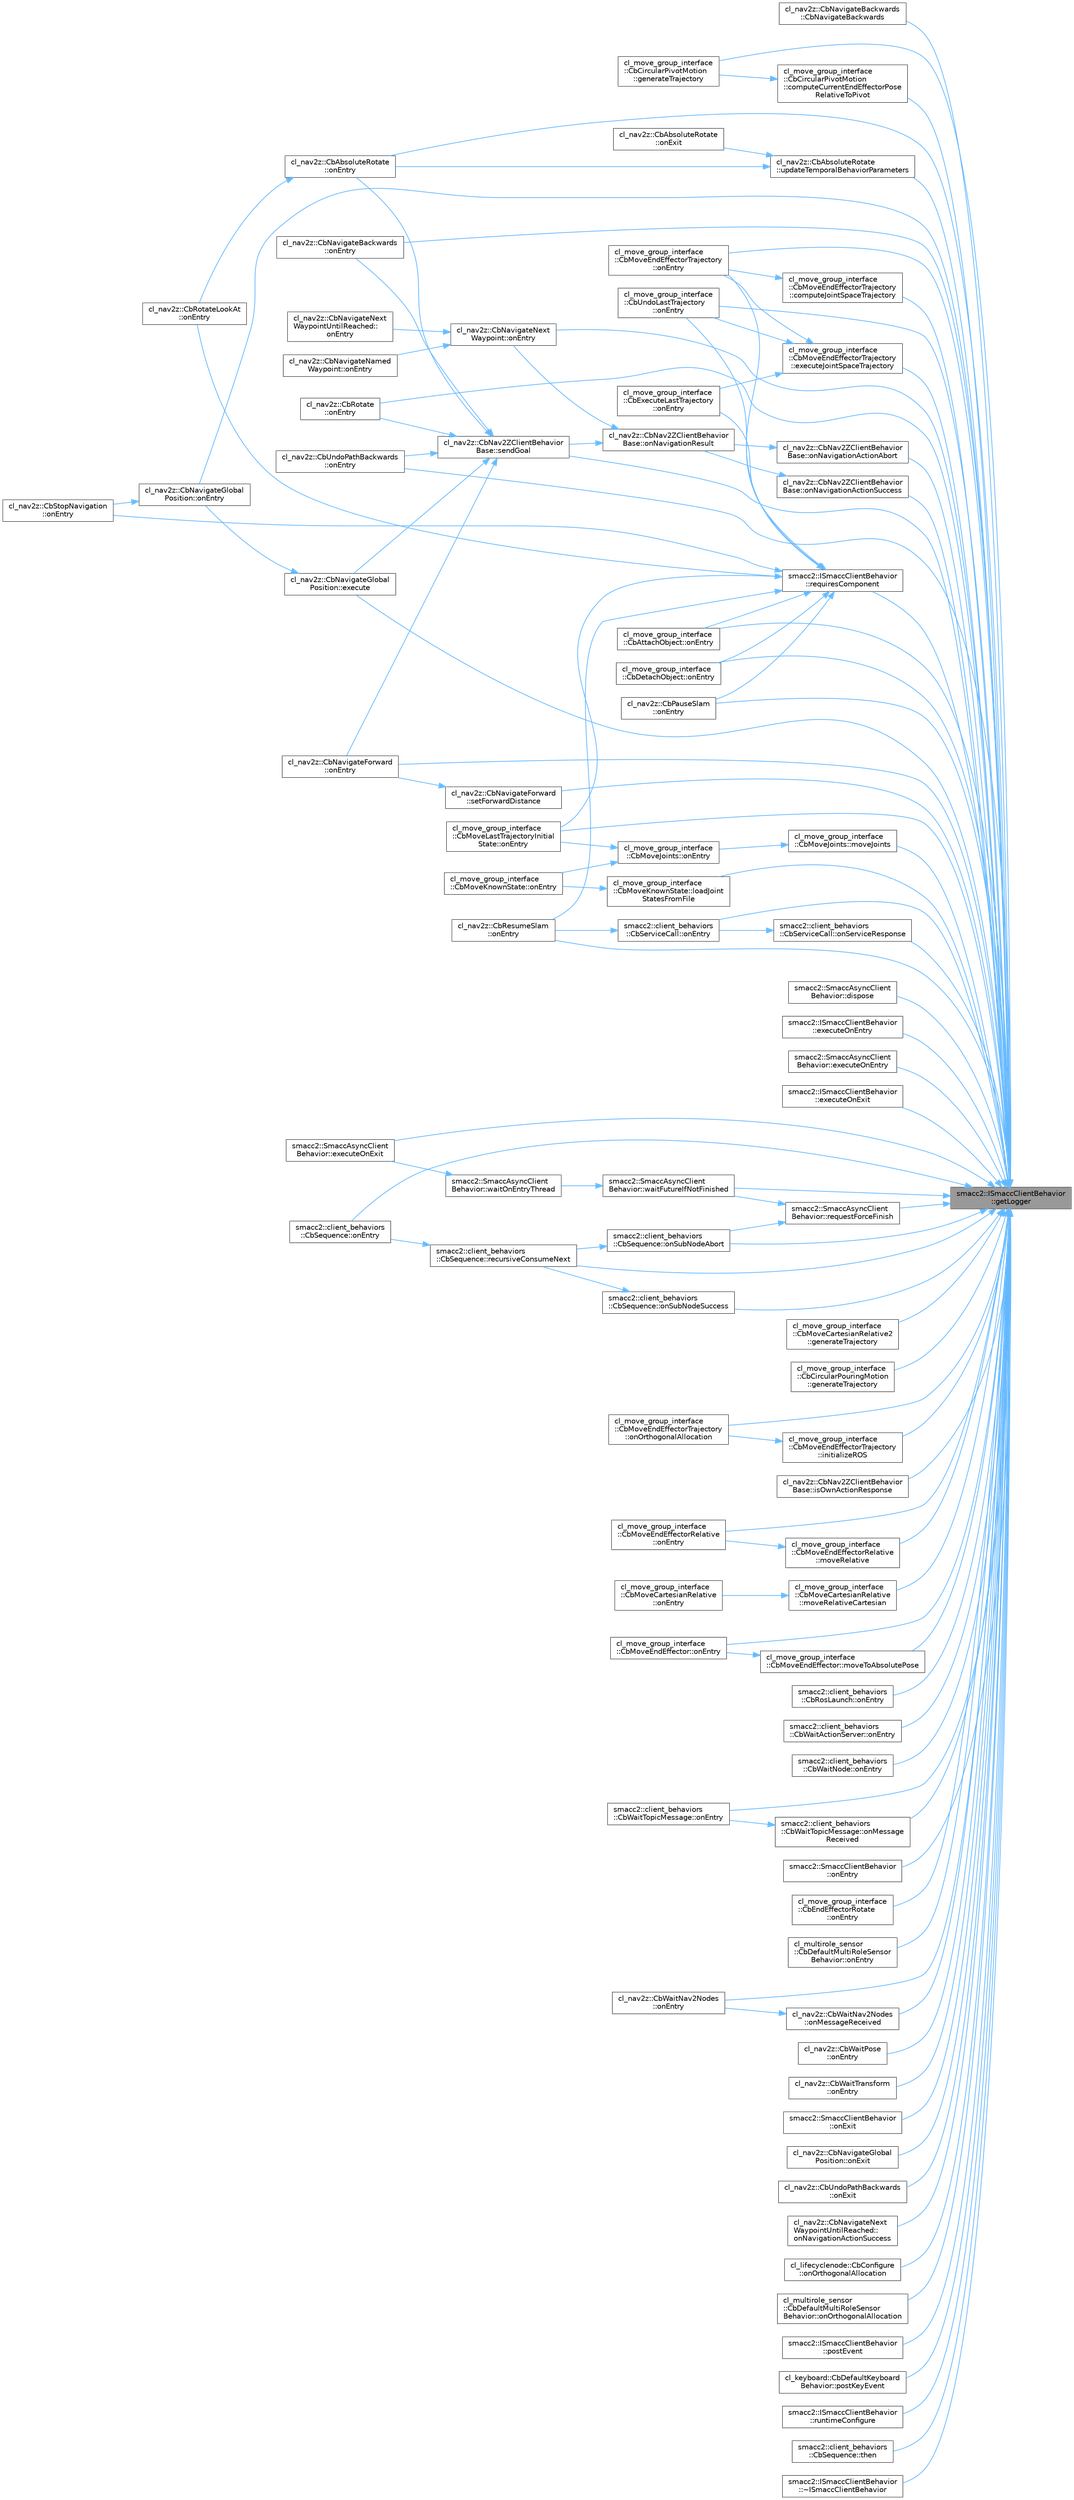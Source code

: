digraph "smacc2::ISmaccClientBehavior::getLogger"
{
 // LATEX_PDF_SIZE
  bgcolor="transparent";
  edge [fontname=Helvetica,fontsize=10,labelfontname=Helvetica,labelfontsize=10];
  node [fontname=Helvetica,fontsize=10,shape=box,height=0.2,width=0.4];
  rankdir="RL";
  Node1 [label="smacc2::ISmaccClientBehavior\l::getLogger",height=0.2,width=0.4,color="gray40", fillcolor="grey60", style="filled", fontcolor="black",tooltip=" "];
  Node1 -> Node2 [dir="back",color="steelblue1",style="solid"];
  Node2 [label="cl_nav2z::CbNavigateBackwards\l::CbNavigateBackwards",height=0.2,width=0.4,color="grey40", fillcolor="white", style="filled",URL="$classcl__nav2z_1_1CbNavigateBackwards.html#a773f653438003fb6ac8bf2ba2a210f3a",tooltip=" "];
  Node1 -> Node3 [dir="back",color="steelblue1",style="solid"];
  Node3 [label="cl_move_group_interface\l::CbCircularPivotMotion\l::computeCurrentEndEffectorPose\lRelativeToPivot",height=0.2,width=0.4,color="grey40", fillcolor="white", style="filled",URL="$classcl__move__group__interface_1_1CbCircularPivotMotion.html#a147d7113ed686709dc2d362e56a95ad9",tooltip=" "];
  Node3 -> Node4 [dir="back",color="steelblue1",style="solid"];
  Node4 [label="cl_move_group_interface\l::CbCircularPivotMotion\l::generateTrajectory",height=0.2,width=0.4,color="grey40", fillcolor="white", style="filled",URL="$classcl__move__group__interface_1_1CbCircularPivotMotion.html#a8d019ec6b9b26a2af0740b915d441a40",tooltip=" "];
  Node1 -> Node5 [dir="back",color="steelblue1",style="solid"];
  Node5 [label="cl_move_group_interface\l::CbMoveEndEffectorTrajectory\l::computeJointSpaceTrajectory",height=0.2,width=0.4,color="grey40", fillcolor="white", style="filled",URL="$classcl__move__group__interface_1_1CbMoveEndEffectorTrajectory.html#a055e5496616a4290dedc221eadf7b765",tooltip=" "];
  Node5 -> Node6 [dir="back",color="steelblue1",style="solid"];
  Node6 [label="cl_move_group_interface\l::CbMoveEndEffectorTrajectory\l::onEntry",height=0.2,width=0.4,color="grey40", fillcolor="white", style="filled",URL="$classcl__move__group__interface_1_1CbMoveEndEffectorTrajectory.html#aaedd074fd178c6390a4a3f1ccff23ad3",tooltip=" "];
  Node1 -> Node7 [dir="back",color="steelblue1",style="solid"];
  Node7 [label="smacc2::SmaccAsyncClient\lBehavior::dispose",height=0.2,width=0.4,color="grey40", fillcolor="white", style="filled",URL="$classsmacc2_1_1SmaccAsyncClientBehavior.html#a47bfbd4f801b61e43cd16d42eace3461",tooltip=" "];
  Node1 -> Node8 [dir="back",color="steelblue1",style="solid"];
  Node8 [label="cl_nav2z::CbNavigateGlobal\lPosition::execute",height=0.2,width=0.4,color="grey40", fillcolor="white", style="filled",URL="$classcl__nav2z_1_1CbNavigateGlobalPosition.html#acc4b46d05935ce9f6afd3abc583d15d1",tooltip=" "];
  Node8 -> Node9 [dir="back",color="steelblue1",style="solid"];
  Node9 [label="cl_nav2z::CbNavigateGlobal\lPosition::onEntry",height=0.2,width=0.4,color="grey40", fillcolor="white", style="filled",URL="$classcl__nav2z_1_1CbNavigateGlobalPosition.html#a4d66c40d65ba439921e9b6fce8709ae3",tooltip=" "];
  Node9 -> Node10 [dir="back",color="steelblue1",style="solid"];
  Node10 [label="cl_nav2z::CbStopNavigation\l::onEntry",height=0.2,width=0.4,color="grey40", fillcolor="white", style="filled",URL="$classcl__nav2z_1_1CbStopNavigation.html#a7928708eb42b3ab14df5f280a5c86b1a",tooltip=" "];
  Node1 -> Node11 [dir="back",color="steelblue1",style="solid"];
  Node11 [label="cl_move_group_interface\l::CbMoveEndEffectorTrajectory\l::executeJointSpaceTrajectory",height=0.2,width=0.4,color="grey40", fillcolor="white", style="filled",URL="$classcl__move__group__interface_1_1CbMoveEndEffectorTrajectory.html#af3fdebf965562ae42df2030855797568",tooltip=" "];
  Node11 -> Node12 [dir="back",color="steelblue1",style="solid"];
  Node12 [label="cl_move_group_interface\l::CbExecuteLastTrajectory\l::onEntry",height=0.2,width=0.4,color="grey40", fillcolor="white", style="filled",URL="$classcl__move__group__interface_1_1CbExecuteLastTrajectory.html#ac78713663c39635ca5ac9a749503e800",tooltip=" "];
  Node11 -> Node6 [dir="back",color="steelblue1",style="solid"];
  Node11 -> Node13 [dir="back",color="steelblue1",style="solid"];
  Node13 [label="cl_move_group_interface\l::CbUndoLastTrajectory\l::onEntry",height=0.2,width=0.4,color="grey40", fillcolor="white", style="filled",URL="$classcl__move__group__interface_1_1CbUndoLastTrajectory.html#a3c55fa93ff65d8eccb8cc14a420cb7b2",tooltip=" "];
  Node1 -> Node14 [dir="back",color="steelblue1",style="solid"];
  Node14 [label="smacc2::ISmaccClientBehavior\l::executeOnEntry",height=0.2,width=0.4,color="grey40", fillcolor="white", style="filled",URL="$classsmacc2_1_1ISmaccClientBehavior.html#a6023043addf5703480ffbec2d68151fc",tooltip=" "];
  Node1 -> Node15 [dir="back",color="steelblue1",style="solid"];
  Node15 [label="smacc2::SmaccAsyncClient\lBehavior::executeOnEntry",height=0.2,width=0.4,color="grey40", fillcolor="white", style="filled",URL="$classsmacc2_1_1SmaccAsyncClientBehavior.html#a2b6eb9adadced6735dc75e532a294376",tooltip=" "];
  Node1 -> Node16 [dir="back",color="steelblue1",style="solid"];
  Node16 [label="smacc2::ISmaccClientBehavior\l::executeOnExit",height=0.2,width=0.4,color="grey40", fillcolor="white", style="filled",URL="$classsmacc2_1_1ISmaccClientBehavior.html#a71f2dbb38777256565395baa92ba796b",tooltip=" "];
  Node1 -> Node17 [dir="back",color="steelblue1",style="solid"];
  Node17 [label="smacc2::SmaccAsyncClient\lBehavior::executeOnExit",height=0.2,width=0.4,color="grey40", fillcolor="white", style="filled",URL="$classsmacc2_1_1SmaccAsyncClientBehavior.html#ac6b465d4b59eb2bbb00d83a4bbd98881",tooltip=" "];
  Node1 -> Node4 [dir="back",color="steelblue1",style="solid"];
  Node1 -> Node18 [dir="back",color="steelblue1",style="solid"];
  Node18 [label="cl_move_group_interface\l::CbMoveCartesianRelative2\l::generateTrajectory",height=0.2,width=0.4,color="grey40", fillcolor="white", style="filled",URL="$classcl__move__group__interface_1_1CbMoveCartesianRelative2.html#a6a7be34d35865a627bfc3656c4053dba",tooltip=" "];
  Node1 -> Node19 [dir="back",color="steelblue1",style="solid"];
  Node19 [label="cl_move_group_interface\l::CbCircularPouringMotion\l::generateTrajectory",height=0.2,width=0.4,color="grey40", fillcolor="white", style="filled",URL="$classcl__move__group__interface_1_1CbCircularPouringMotion.html#a9150bb3731082aad3af2d7d6e067a344",tooltip=" "];
  Node1 -> Node20 [dir="back",color="steelblue1",style="solid"];
  Node20 [label="cl_move_group_interface\l::CbMoveEndEffectorTrajectory\l::initializeROS",height=0.2,width=0.4,color="grey40", fillcolor="white", style="filled",URL="$classcl__move__group__interface_1_1CbMoveEndEffectorTrajectory.html#afcee8f3853a5cef8806137a304c8a14b",tooltip=" "];
  Node20 -> Node21 [dir="back",color="steelblue1",style="solid"];
  Node21 [label="cl_move_group_interface\l::CbMoveEndEffectorTrajectory\l::onOrthogonalAllocation",height=0.2,width=0.4,color="grey40", fillcolor="white", style="filled",URL="$classcl__move__group__interface_1_1CbMoveEndEffectorTrajectory.html#aae4797fba54cb3bf371cc67d26a82186",tooltip=" "];
  Node1 -> Node22 [dir="back",color="steelblue1",style="solid"];
  Node22 [label="cl_nav2z::CbNav2ZClientBehavior\lBase::isOwnActionResponse",height=0.2,width=0.4,color="grey40", fillcolor="white", style="filled",URL="$classcl__nav2z_1_1CbNav2ZClientBehaviorBase.html#a510f0b38a12025d2869c44d8bb06bc4b",tooltip=" "];
  Node1 -> Node23 [dir="back",color="steelblue1",style="solid"];
  Node23 [label="cl_move_group_interface\l::CbMoveKnownState::loadJoint\lStatesFromFile",height=0.2,width=0.4,color="grey40", fillcolor="white", style="filled",URL="$classcl__move__group__interface_1_1CbMoveKnownState.html#a3998d6e04560c6c4f36a3cb6f6a86780",tooltip=" "];
  Node23 -> Node24 [dir="back",color="steelblue1",style="solid"];
  Node24 [label="cl_move_group_interface\l::CbMoveKnownState::onEntry",height=0.2,width=0.4,color="grey40", fillcolor="white", style="filled",URL="$classcl__move__group__interface_1_1CbMoveKnownState.html#aa9853ccca0b0e872498683e4b2f88870",tooltip=" "];
  Node1 -> Node25 [dir="back",color="steelblue1",style="solid"];
  Node25 [label="cl_move_group_interface\l::CbMoveJoints::moveJoints",height=0.2,width=0.4,color="grey40", fillcolor="white", style="filled",URL="$classcl__move__group__interface_1_1CbMoveJoints.html#ad91d243eb8a818e240d85e5a7fdea68d",tooltip=" "];
  Node25 -> Node26 [dir="back",color="steelblue1",style="solid"];
  Node26 [label="cl_move_group_interface\l::CbMoveJoints::onEntry",height=0.2,width=0.4,color="grey40", fillcolor="white", style="filled",URL="$classcl__move__group__interface_1_1CbMoveJoints.html#a23e4181af695aed9fa6bb4ae3f17fd76",tooltip=" "];
  Node26 -> Node24 [dir="back",color="steelblue1",style="solid"];
  Node26 -> Node27 [dir="back",color="steelblue1",style="solid"];
  Node27 [label="cl_move_group_interface\l::CbMoveLastTrajectoryInitial\lState::onEntry",height=0.2,width=0.4,color="grey40", fillcolor="white", style="filled",URL="$classcl__move__group__interface_1_1CbMoveLastTrajectoryInitialState.html#ad51f4883ea1f7442875cda06c3d474c3",tooltip=" "];
  Node1 -> Node28 [dir="back",color="steelblue1",style="solid"];
  Node28 [label="cl_move_group_interface\l::CbMoveEndEffectorRelative\l::moveRelative",height=0.2,width=0.4,color="grey40", fillcolor="white", style="filled",URL="$classcl__move__group__interface_1_1CbMoveEndEffectorRelative.html#a4ae9a793a19c728f68d475c44de650e7",tooltip=" "];
  Node28 -> Node29 [dir="back",color="steelblue1",style="solid"];
  Node29 [label="cl_move_group_interface\l::CbMoveEndEffectorRelative\l::onEntry",height=0.2,width=0.4,color="grey40", fillcolor="white", style="filled",URL="$classcl__move__group__interface_1_1CbMoveEndEffectorRelative.html#a805a9d0f85ecdb1f503c1d6349ed9036",tooltip=" "];
  Node1 -> Node30 [dir="back",color="steelblue1",style="solid"];
  Node30 [label="cl_move_group_interface\l::CbMoveCartesianRelative\l::moveRelativeCartesian",height=0.2,width=0.4,color="grey40", fillcolor="white", style="filled",URL="$classcl__move__group__interface_1_1CbMoveCartesianRelative.html#aaa16780d9496e4a6fcb1fdda8e83eeb7",tooltip=" "];
  Node30 -> Node31 [dir="back",color="steelblue1",style="solid"];
  Node31 [label="cl_move_group_interface\l::CbMoveCartesianRelative\l::onEntry",height=0.2,width=0.4,color="grey40", fillcolor="white", style="filled",URL="$classcl__move__group__interface_1_1CbMoveCartesianRelative.html#a7d65e3d5fa3f2c7b47d9cbe631f448ad",tooltip=" "];
  Node1 -> Node32 [dir="back",color="steelblue1",style="solid"];
  Node32 [label="cl_move_group_interface\l::CbMoveEndEffector::moveToAbsolutePose",height=0.2,width=0.4,color="grey40", fillcolor="white", style="filled",URL="$classcl__move__group__interface_1_1CbMoveEndEffector.html#aaef5a309ddff2d88648ebdb5ab38bed1",tooltip=" "];
  Node32 -> Node33 [dir="back",color="steelblue1",style="solid"];
  Node33 [label="cl_move_group_interface\l::CbMoveEndEffector::onEntry",height=0.2,width=0.4,color="grey40", fillcolor="white", style="filled",URL="$classcl__move__group__interface_1_1CbMoveEndEffector.html#a7e7c22ac6c5725bc95e9852c3f6d939d",tooltip=" "];
  Node1 -> Node34 [dir="back",color="steelblue1",style="solid"];
  Node34 [label="smacc2::client_behaviors\l::CbServiceCall::onEntry",height=0.2,width=0.4,color="grey40", fillcolor="white", style="filled",URL="$classsmacc2_1_1client__behaviors_1_1CbServiceCall.html#a6049c06953bb8f27da6091e46326c216",tooltip=" "];
  Node34 -> Node35 [dir="back",color="steelblue1",style="solid"];
  Node35 [label="cl_nav2z::CbResumeSlam\l::onEntry",height=0.2,width=0.4,color="grey40", fillcolor="white", style="filled",URL="$classcl__nav2z_1_1CbResumeSlam.html#a12e6681b8c02ca2334a7c2859dd3c4b5",tooltip=" "];
  Node1 -> Node36 [dir="back",color="steelblue1",style="solid"];
  Node36 [label="smacc2::client_behaviors\l::CbRosLaunch::onEntry",height=0.2,width=0.4,color="grey40", fillcolor="white", style="filled",URL="$classsmacc2_1_1client__behaviors_1_1CbRosLaunch.html#aae95c9cde3fac627a2a753ccd3530973",tooltip=" "];
  Node1 -> Node37 [dir="back",color="steelblue1",style="solid"];
  Node37 [label="smacc2::client_behaviors\l::CbSequence::onEntry",height=0.2,width=0.4,color="grey40", fillcolor="white", style="filled",URL="$classsmacc2_1_1client__behaviors_1_1CbSequence.html#a10a20843aeec1423678a83b276de9937",tooltip=" "];
  Node1 -> Node38 [dir="back",color="steelblue1",style="solid"];
  Node38 [label="smacc2::client_behaviors\l::CbWaitActionServer::onEntry",height=0.2,width=0.4,color="grey40", fillcolor="white", style="filled",URL="$classsmacc2_1_1client__behaviors_1_1CbWaitActionServer.html#a4ee43154d74c3f69db4d1b11241c623f",tooltip=" "];
  Node1 -> Node39 [dir="back",color="steelblue1",style="solid"];
  Node39 [label="smacc2::client_behaviors\l::CbWaitNode::onEntry",height=0.2,width=0.4,color="grey40", fillcolor="white", style="filled",URL="$classsmacc2_1_1client__behaviors_1_1CbWaitNode.html#a633991b94c29d53c4654212b3ab6d908",tooltip=" "];
  Node1 -> Node40 [dir="back",color="steelblue1",style="solid"];
  Node40 [label="smacc2::client_behaviors\l::CbWaitTopicMessage::onEntry",height=0.2,width=0.4,color="grey40", fillcolor="white", style="filled",URL="$classsmacc2_1_1client__behaviors_1_1CbWaitTopicMessage.html#af32119d355d659a52f61b7ec86139248",tooltip=" "];
  Node1 -> Node41 [dir="back",color="steelblue1",style="solid"];
  Node41 [label="smacc2::SmaccClientBehavior\l::onEntry",height=0.2,width=0.4,color="grey40", fillcolor="white", style="filled",URL="$classsmacc2_1_1SmaccClientBehavior.html#a76709bc1e6d20d817b4ee734922d012d",tooltip=" "];
  Node1 -> Node42 [dir="back",color="steelblue1",style="solid"];
  Node42 [label="cl_move_group_interface\l::CbAttachObject::onEntry",height=0.2,width=0.4,color="grey40", fillcolor="white", style="filled",URL="$classcl__move__group__interface_1_1CbAttachObject.html#a05cd996ea25ee1b2ae74541a5ec56e98",tooltip=" "];
  Node1 -> Node43 [dir="back",color="steelblue1",style="solid"];
  Node43 [label="cl_move_group_interface\l::CbDetachObject::onEntry",height=0.2,width=0.4,color="grey40", fillcolor="white", style="filled",URL="$classcl__move__group__interface_1_1CbDetachObject.html#a04af88f1d9b64c43eb2620ac5bd62c35",tooltip=" "];
  Node1 -> Node44 [dir="back",color="steelblue1",style="solid"];
  Node44 [label="cl_move_group_interface\l::CbEndEffectorRotate\l::onEntry",height=0.2,width=0.4,color="grey40", fillcolor="white", style="filled",URL="$classcl__move__group__interface_1_1CbEndEffectorRotate.html#a3e60bfba48906696587d66af89f7ee2b",tooltip=" "];
  Node1 -> Node33 [dir="back",color="steelblue1",style="solid"];
  Node1 -> Node29 [dir="back",color="steelblue1",style="solid"];
  Node1 -> Node6 [dir="back",color="steelblue1",style="solid"];
  Node1 -> Node27 [dir="back",color="steelblue1",style="solid"];
  Node1 -> Node13 [dir="back",color="steelblue1",style="solid"];
  Node1 -> Node45 [dir="back",color="steelblue1",style="solid"];
  Node45 [label="cl_multirole_sensor\l::CbDefaultMultiRoleSensor\lBehavior::onEntry",height=0.2,width=0.4,color="grey40", fillcolor="white", style="filled",URL="$classcl__multirole__sensor_1_1CbDefaultMultiRoleSensorBehavior.html#a54e7f0f2958ef2d7acd97dc33ec0d6de",tooltip=" "];
  Node1 -> Node46 [dir="back",color="steelblue1",style="solid"];
  Node46 [label="cl_nav2z::CbAbsoluteRotate\l::onEntry",height=0.2,width=0.4,color="grey40", fillcolor="white", style="filled",URL="$classcl__nav2z_1_1CbAbsoluteRotate.html#a7a0d844c774290aa785c14a3e7d87f05",tooltip=" "];
  Node46 -> Node47 [dir="back",color="steelblue1",style="solid"];
  Node47 [label="cl_nav2z::CbRotateLookAt\l::onEntry",height=0.2,width=0.4,color="grey40", fillcolor="white", style="filled",URL="$classcl__nav2z_1_1CbRotateLookAt.html#a415f89642f17e9111647d2318ed9b053",tooltip=" "];
  Node1 -> Node48 [dir="back",color="steelblue1",style="solid"];
  Node48 [label="cl_nav2z::CbNavigateBackwards\l::onEntry",height=0.2,width=0.4,color="grey40", fillcolor="white", style="filled",URL="$classcl__nav2z_1_1CbNavigateBackwards.html#acef8d8088ab7c70d8cbdcbecbaae8f80",tooltip=" "];
  Node1 -> Node49 [dir="back",color="steelblue1",style="solid"];
  Node49 [label="cl_nav2z::CbNavigateForward\l::onEntry",height=0.2,width=0.4,color="grey40", fillcolor="white", style="filled",URL="$classcl__nav2z_1_1CbNavigateForward.html#ae56089851b4128ca0adeeb3c885770cf",tooltip=" "];
  Node1 -> Node9 [dir="back",color="steelblue1",style="solid"];
  Node1 -> Node50 [dir="back",color="steelblue1",style="solid"];
  Node50 [label="cl_nav2z::CbNavigateNext\lWaypoint::onEntry",height=0.2,width=0.4,color="grey40", fillcolor="white", style="filled",URL="$classcl__nav2z_1_1CbNavigateNextWaypoint.html#ac546e1622eb9894228846b814e48afea",tooltip=" "];
  Node50 -> Node51 [dir="back",color="steelblue1",style="solid"];
  Node51 [label="cl_nav2z::CbNavigateNamed\lWaypoint::onEntry",height=0.2,width=0.4,color="grey40", fillcolor="white", style="filled",URL="$classcl__nav2z_1_1CbNavigateNamedWaypoint.html#a08fc01469398220c035e7c3fac4ae598",tooltip=" "];
  Node50 -> Node52 [dir="back",color="steelblue1",style="solid"];
  Node52 [label="cl_nav2z::CbNavigateNext\lWaypointUntilReached::\lonEntry",height=0.2,width=0.4,color="grey40", fillcolor="white", style="filled",URL="$classcl__nav2z_1_1CbNavigateNextWaypointUntilReached.html#a8768836e087f12cbb477aa509e28a947",tooltip=" "];
  Node1 -> Node53 [dir="back",color="steelblue1",style="solid"];
  Node53 [label="cl_nav2z::CbPauseSlam\l::onEntry",height=0.2,width=0.4,color="grey40", fillcolor="white", style="filled",URL="$classcl__nav2z_1_1CbPauseSlam.html#a71e51fae6cced9d07050abeaa5939c04",tooltip=" "];
  Node1 -> Node35 [dir="back",color="steelblue1",style="solid"];
  Node1 -> Node54 [dir="back",color="steelblue1",style="solid"];
  Node54 [label="cl_nav2z::CbRotate\l::onEntry",height=0.2,width=0.4,color="grey40", fillcolor="white", style="filled",URL="$classcl__nav2z_1_1CbRotate.html#a73303c69ad571c99128374b7b9627154",tooltip=" "];
  Node1 -> Node55 [dir="back",color="steelblue1",style="solid"];
  Node55 [label="cl_nav2z::CbUndoPathBackwards\l::onEntry",height=0.2,width=0.4,color="grey40", fillcolor="white", style="filled",URL="$classcl__nav2z_1_1CbUndoPathBackwards.html#a91ca11650da3d18f9815794613f95644",tooltip=" "];
  Node1 -> Node56 [dir="back",color="steelblue1",style="solid"];
  Node56 [label="cl_nav2z::CbWaitNav2Nodes\l::onEntry",height=0.2,width=0.4,color="grey40", fillcolor="white", style="filled",URL="$classcl__nav2z_1_1CbWaitNav2Nodes.html#a2bb49a9bebd31942978aa3e55252e18c",tooltip=" "];
  Node1 -> Node57 [dir="back",color="steelblue1",style="solid"];
  Node57 [label="cl_nav2z::CbWaitPose\l::onEntry",height=0.2,width=0.4,color="grey40", fillcolor="white", style="filled",URL="$classcl__nav2z_1_1CbWaitPose.html#ad7fefe80e23680cb624b5445dde4765b",tooltip=" "];
  Node1 -> Node58 [dir="back",color="steelblue1",style="solid"];
  Node58 [label="cl_nav2z::CbWaitTransform\l::onEntry",height=0.2,width=0.4,color="grey40", fillcolor="white", style="filled",URL="$classcl__nav2z_1_1CbWaitTransform.html#aab1d8c287d24fd2e14efc2fdab6bb2ae",tooltip=" "];
  Node1 -> Node59 [dir="back",color="steelblue1",style="solid"];
  Node59 [label="smacc2::SmaccClientBehavior\l::onExit",height=0.2,width=0.4,color="grey40", fillcolor="white", style="filled",URL="$classsmacc2_1_1SmaccClientBehavior.html#ac3af41d6d490e3dec661d3b446c073cd",tooltip=" "];
  Node1 -> Node60 [dir="back",color="steelblue1",style="solid"];
  Node60 [label="cl_nav2z::CbNavigateGlobal\lPosition::onExit",height=0.2,width=0.4,color="grey40", fillcolor="white", style="filled",URL="$classcl__nav2z_1_1CbNavigateGlobalPosition.html#a498b4ece34b719147aa37701db11ccda",tooltip=" "];
  Node1 -> Node61 [dir="back",color="steelblue1",style="solid"];
  Node61 [label="cl_nav2z::CbUndoPathBackwards\l::onExit",height=0.2,width=0.4,color="grey40", fillcolor="white", style="filled",URL="$classcl__nav2z_1_1CbUndoPathBackwards.html#ac6effc89cd93afe1775d94d328b853ee",tooltip=" "];
  Node1 -> Node62 [dir="back",color="steelblue1",style="solid"];
  Node62 [label="cl_nav2z::CbWaitNav2Nodes\l::onMessageReceived",height=0.2,width=0.4,color="grey40", fillcolor="white", style="filled",URL="$classcl__nav2z_1_1CbWaitNav2Nodes.html#a444c563ea6a6a3af6988fbb35a79bfb8",tooltip=" "];
  Node62 -> Node56 [dir="back",color="steelblue1",style="solid"];
  Node1 -> Node63 [dir="back",color="steelblue1",style="solid"];
  Node63 [label="smacc2::client_behaviors\l::CbWaitTopicMessage::onMessage\lReceived",height=0.2,width=0.4,color="grey40", fillcolor="white", style="filled",URL="$classsmacc2_1_1client__behaviors_1_1CbWaitTopicMessage.html#a373938a6c7bd8c0cead2a70000ece324",tooltip=" "];
  Node63 -> Node40 [dir="back",color="steelblue1",style="solid"];
  Node1 -> Node64 [dir="back",color="steelblue1",style="solid"];
  Node64 [label="cl_nav2z::CbNav2ZClientBehavior\lBase::onNavigationActionAbort",height=0.2,width=0.4,color="grey40", fillcolor="white", style="filled",URL="$classcl__nav2z_1_1CbNav2ZClientBehaviorBase.html#ac1509a1f84bdf6f4a0d62dbde6a8c12f",tooltip=" "];
  Node64 -> Node65 [dir="back",color="steelblue1",style="solid"];
  Node65 [label="cl_nav2z::CbNav2ZClientBehavior\lBase::onNavigationResult",height=0.2,width=0.4,color="grey40", fillcolor="white", style="filled",URL="$classcl__nav2z_1_1CbNav2ZClientBehaviorBase.html#a27843e175cfac316a613a0a342c7e450",tooltip=" "];
  Node65 -> Node50 [dir="back",color="steelblue1",style="solid"];
  Node65 -> Node66 [dir="back",color="steelblue1",style="solid"];
  Node66 [label="cl_nav2z::CbNav2ZClientBehavior\lBase::sendGoal",height=0.2,width=0.4,color="grey40", fillcolor="white", style="filled",URL="$classcl__nav2z_1_1CbNav2ZClientBehaviorBase.html#a1b4b0601a185ffc77453c1a5b35d21e0",tooltip=" "];
  Node66 -> Node8 [dir="back",color="steelblue1",style="solid"];
  Node66 -> Node46 [dir="back",color="steelblue1",style="solid"];
  Node66 -> Node48 [dir="back",color="steelblue1",style="solid"];
  Node66 -> Node49 [dir="back",color="steelblue1",style="solid"];
  Node66 -> Node54 [dir="back",color="steelblue1",style="solid"];
  Node66 -> Node55 [dir="back",color="steelblue1",style="solid"];
  Node1 -> Node67 [dir="back",color="steelblue1",style="solid"];
  Node67 [label="cl_nav2z::CbNav2ZClientBehavior\lBase::onNavigationActionSuccess",height=0.2,width=0.4,color="grey40", fillcolor="white", style="filled",URL="$classcl__nav2z_1_1CbNav2ZClientBehaviorBase.html#ab56a07ee9a373cb628f02bc90a658260",tooltip=" "];
  Node67 -> Node65 [dir="back",color="steelblue1",style="solid"];
  Node1 -> Node68 [dir="back",color="steelblue1",style="solid"];
  Node68 [label="cl_nav2z::CbNavigateNext\lWaypointUntilReached::\lonNavigationActionSuccess",height=0.2,width=0.4,color="grey40", fillcolor="white", style="filled",URL="$classcl__nav2z_1_1CbNavigateNextWaypointUntilReached.html#a2f87fc1116b5c92b56ca1abcd812b861",tooltip=" "];
  Node1 -> Node69 [dir="back",color="steelblue1",style="solid"];
  Node69 [label="cl_lifecyclenode::CbConfigure\l::onOrthogonalAllocation",height=0.2,width=0.4,color="grey40", fillcolor="white", style="filled",URL="$classcl__lifecyclenode_1_1CbConfigure.html#af445dd34c48b165f96bdda83b50de854",tooltip=" "];
  Node1 -> Node21 [dir="back",color="steelblue1",style="solid"];
  Node1 -> Node70 [dir="back",color="steelblue1",style="solid"];
  Node70 [label="cl_multirole_sensor\l::CbDefaultMultiRoleSensor\lBehavior::onOrthogonalAllocation",height=0.2,width=0.4,color="grey40", fillcolor="white", style="filled",URL="$classcl__multirole__sensor_1_1CbDefaultMultiRoleSensorBehavior.html#a28b95d00ed02dde8779cc23101961294",tooltip=" "];
  Node1 -> Node71 [dir="back",color="steelblue1",style="solid"];
  Node71 [label="smacc2::client_behaviors\l::CbServiceCall::onServiceResponse",height=0.2,width=0.4,color="grey40", fillcolor="white", style="filled",URL="$classsmacc2_1_1client__behaviors_1_1CbServiceCall.html#ad8c4ddfa92c700cbdfba3fd169918078",tooltip=" "];
  Node71 -> Node34 [dir="back",color="steelblue1",style="solid"];
  Node1 -> Node72 [dir="back",color="steelblue1",style="solid"];
  Node72 [label="smacc2::client_behaviors\l::CbSequence::onSubNodeAbort",height=0.2,width=0.4,color="grey40", fillcolor="white", style="filled",URL="$classsmacc2_1_1client__behaviors_1_1CbSequence.html#aaedd8949d2b735ab33736cd7cd50e3d1",tooltip=" "];
  Node72 -> Node73 [dir="back",color="steelblue1",style="solid"];
  Node73 [label="smacc2::client_behaviors\l::CbSequence::recursiveConsumeNext",height=0.2,width=0.4,color="grey40", fillcolor="white", style="filled",URL="$classsmacc2_1_1client__behaviors_1_1CbSequence.html#a12134dc5895463a357084e4d02307e34",tooltip=" "];
  Node73 -> Node37 [dir="back",color="steelblue1",style="solid"];
  Node1 -> Node74 [dir="back",color="steelblue1",style="solid"];
  Node74 [label="smacc2::client_behaviors\l::CbSequence::onSubNodeSuccess",height=0.2,width=0.4,color="grey40", fillcolor="white", style="filled",URL="$classsmacc2_1_1client__behaviors_1_1CbSequence.html#a32b382ce5e7c67ed483422fc166d36ad",tooltip=" "];
  Node74 -> Node73 [dir="back",color="steelblue1",style="solid"];
  Node1 -> Node75 [dir="back",color="steelblue1",style="solid"];
  Node75 [label="smacc2::ISmaccClientBehavior\l::postEvent",height=0.2,width=0.4,color="grey40", fillcolor="white", style="filled",URL="$classsmacc2_1_1ISmaccClientBehavior.html#a400af032797d2461602187cd52590287",tooltip=" "];
  Node1 -> Node76 [dir="back",color="steelblue1",style="solid"];
  Node76 [label="cl_keyboard::CbDefaultKeyboard\lBehavior::postKeyEvent",height=0.2,width=0.4,color="grey40", fillcolor="white", style="filled",URL="$classcl__keyboard_1_1CbDefaultKeyboardBehavior.html#afe6105db2d58fee99754cb4a47835988",tooltip=" "];
  Node1 -> Node73 [dir="back",color="steelblue1",style="solid"];
  Node1 -> Node77 [dir="back",color="steelblue1",style="solid"];
  Node77 [label="smacc2::SmaccAsyncClient\lBehavior::requestForceFinish",height=0.2,width=0.4,color="grey40", fillcolor="white", style="filled",URL="$classsmacc2_1_1SmaccAsyncClientBehavior.html#abc3c38acbfdaaacae312c2f1ea5fc0c0",tooltip=" "];
  Node77 -> Node72 [dir="back",color="steelblue1",style="solid"];
  Node77 -> Node78 [dir="back",color="steelblue1",style="solid"];
  Node78 [label="smacc2::SmaccAsyncClient\lBehavior::waitFutureIfNotFinished",height=0.2,width=0.4,color="grey40", fillcolor="white", style="filled",URL="$classsmacc2_1_1SmaccAsyncClientBehavior.html#a7dc88f16678fb9ca0c05c0df40239826",tooltip=" "];
  Node78 -> Node79 [dir="back",color="steelblue1",style="solid"];
  Node79 [label="smacc2::SmaccAsyncClient\lBehavior::waitOnEntryThread",height=0.2,width=0.4,color="grey40", fillcolor="white", style="filled",URL="$classsmacc2_1_1SmaccAsyncClientBehavior.html#af104edcfa226d8aa2294bb9c82768b78",tooltip=" "];
  Node79 -> Node17 [dir="back",color="steelblue1",style="solid"];
  Node1 -> Node80 [dir="back",color="steelblue1",style="solid"];
  Node80 [label="smacc2::ISmaccClientBehavior\l::requiresComponent",height=0.2,width=0.4,color="grey40", fillcolor="white", style="filled",URL="$classsmacc2_1_1ISmaccClientBehavior.html#ae07cf749254cca233e15dc6f991aec12",tooltip=" "];
  Node80 -> Node42 [dir="back",color="steelblue1",style="solid"];
  Node80 -> Node43 [dir="back",color="steelblue1",style="solid"];
  Node80 -> Node12 [dir="back",color="steelblue1",style="solid"];
  Node80 -> Node6 [dir="back",color="steelblue1",style="solid"];
  Node80 -> Node27 [dir="back",color="steelblue1",style="solid"];
  Node80 -> Node13 [dir="back",color="steelblue1",style="solid"];
  Node80 -> Node53 [dir="back",color="steelblue1",style="solid"];
  Node80 -> Node35 [dir="back",color="steelblue1",style="solid"];
  Node80 -> Node47 [dir="back",color="steelblue1",style="solid"];
  Node80 -> Node10 [dir="back",color="steelblue1",style="solid"];
  Node1 -> Node81 [dir="back",color="steelblue1",style="solid"];
  Node81 [label="smacc2::ISmaccClientBehavior\l::runtimeConfigure",height=0.2,width=0.4,color="grey40", fillcolor="white", style="filled",URL="$classsmacc2_1_1ISmaccClientBehavior.html#acd2a5c4ae1da00de4cc4e0f26fb6b094",tooltip=" "];
  Node1 -> Node66 [dir="back",color="steelblue1",style="solid"];
  Node1 -> Node82 [dir="back",color="steelblue1",style="solid"];
  Node82 [label="cl_nav2z::CbNavigateForward\l::setForwardDistance",height=0.2,width=0.4,color="grey40", fillcolor="white", style="filled",URL="$classcl__nav2z_1_1CbNavigateForward.html#a7f563b8647170bff6d9542ad90b3a954",tooltip=" "];
  Node82 -> Node49 [dir="back",color="steelblue1",style="solid"];
  Node1 -> Node83 [dir="back",color="steelblue1",style="solid"];
  Node83 [label="smacc2::client_behaviors\l::CbSequence::then",height=0.2,width=0.4,color="grey40", fillcolor="white", style="filled",URL="$classsmacc2_1_1client__behaviors_1_1CbSequence.html#a07f48648d17f7ea617f9a5a3fd3963e3",tooltip=" "];
  Node1 -> Node84 [dir="back",color="steelblue1",style="solid"];
  Node84 [label="cl_nav2z::CbAbsoluteRotate\l::updateTemporalBehaviorParameters",height=0.2,width=0.4,color="grey40", fillcolor="white", style="filled",URL="$classcl__nav2z_1_1CbAbsoluteRotate.html#a9410b279fa1b5d2dc02a413166e8fe72",tooltip=" "];
  Node84 -> Node46 [dir="back",color="steelblue1",style="solid"];
  Node84 -> Node85 [dir="back",color="steelblue1",style="solid"];
  Node85 [label="cl_nav2z::CbAbsoluteRotate\l::onExit",height=0.2,width=0.4,color="grey40", fillcolor="white", style="filled",URL="$classcl__nav2z_1_1CbAbsoluteRotate.html#a928d128f34561942f64e951a7d8d4b1f",tooltip=" "];
  Node1 -> Node78 [dir="back",color="steelblue1",style="solid"];
  Node1 -> Node86 [dir="back",color="steelblue1",style="solid"];
  Node86 [label="smacc2::ISmaccClientBehavior\l::~ISmaccClientBehavior",height=0.2,width=0.4,color="grey40", fillcolor="white", style="filled",URL="$classsmacc2_1_1ISmaccClientBehavior.html#a7390b4bacd6d442a1e5ebb35cc64aeb9",tooltip=" "];
}
